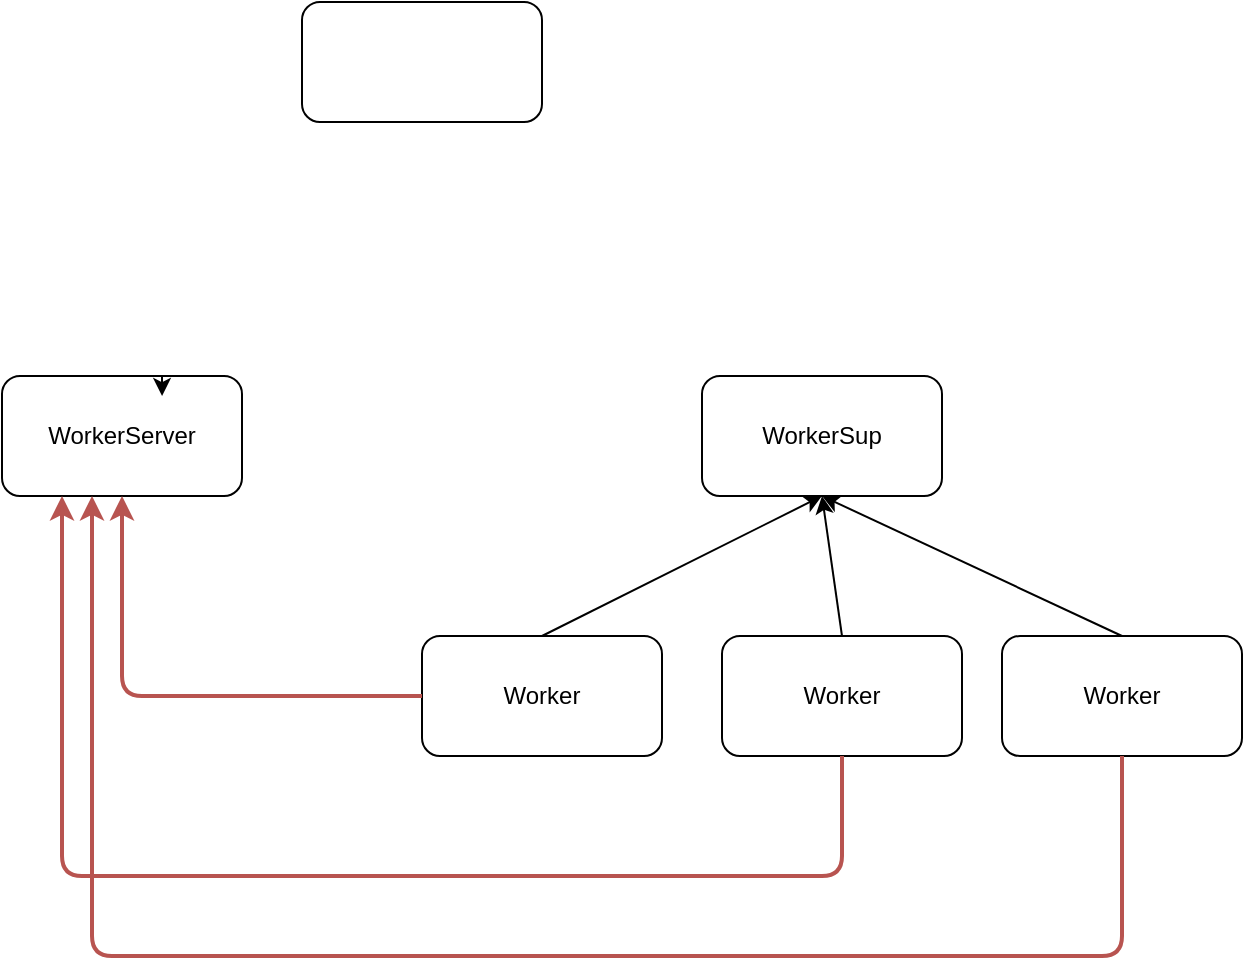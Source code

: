 <mxfile version="12.3.2" type="device" pages="1"><diagram id="hM4FZ55VLWvpEi166SRI" name="Page-1"><mxGraphModel dx="1072" dy="1892" grid="1" gridSize="10" guides="1" tooltips="1" connect="1" arrows="1" fold="1" page="1" pageScale="1" pageWidth="850" pageHeight="1100" math="0" shadow="0"><root><mxCell id="0"/><mxCell id="1" parent="0"/><mxCell id="z_j-pZDI6Cf8xQRfdwCy-1" value="Worker" style="rounded=1;whiteSpace=wrap;html=1;" vertex="1" parent="1"><mxGeometry x="360" y="260" width="120" height="60" as="geometry"/></mxCell><mxCell id="z_j-pZDI6Cf8xQRfdwCy-2" value="WorkerSup" style="rounded=1;whiteSpace=wrap;html=1;" vertex="1" parent="1"><mxGeometry x="500" y="130" width="120" height="60" as="geometry"/></mxCell><mxCell id="z_j-pZDI6Cf8xQRfdwCy-3" value="Worker" style="rounded=1;whiteSpace=wrap;html=1;" vertex="1" parent="1"><mxGeometry x="510" y="260" width="120" height="60" as="geometry"/></mxCell><mxCell id="z_j-pZDI6Cf8xQRfdwCy-4" value="Worker" style="rounded=1;whiteSpace=wrap;html=1;" vertex="1" parent="1"><mxGeometry x="650" y="260" width="120" height="60" as="geometry"/></mxCell><mxCell id="z_j-pZDI6Cf8xQRfdwCy-5" value="" style="endArrow=classic;html=1;entryX=0.5;entryY=1;entryDx=0;entryDy=0;" edge="1" parent="1" target="z_j-pZDI6Cf8xQRfdwCy-2"><mxGeometry width="50" height="50" relative="1" as="geometry"><mxPoint x="420" y="260" as="sourcePoint"/><mxPoint x="410" y="340" as="targetPoint"/></mxGeometry></mxCell><mxCell id="z_j-pZDI6Cf8xQRfdwCy-6" value="" style="endArrow=classic;html=1;entryX=0.5;entryY=1;entryDx=0;entryDy=0;exitX=0.5;exitY=0;exitDx=0;exitDy=0;" edge="1" parent="1" source="z_j-pZDI6Cf8xQRfdwCy-3" target="z_j-pZDI6Cf8xQRfdwCy-2"><mxGeometry width="50" height="50" relative="1" as="geometry"><mxPoint x="430" y="270" as="sourcePoint"/><mxPoint x="570" y="200" as="targetPoint"/></mxGeometry></mxCell><mxCell id="z_j-pZDI6Cf8xQRfdwCy-7" value="" style="endArrow=classic;html=1;entryX=0.5;entryY=1;entryDx=0;entryDy=0;exitX=0.5;exitY=0;exitDx=0;exitDy=0;" edge="1" parent="1" source="z_j-pZDI6Cf8xQRfdwCy-4" target="z_j-pZDI6Cf8xQRfdwCy-2"><mxGeometry width="50" height="50" relative="1" as="geometry"><mxPoint x="580" y="270" as="sourcePoint"/><mxPoint x="570" y="200" as="targetPoint"/></mxGeometry></mxCell><mxCell id="z_j-pZDI6Cf8xQRfdwCy-8" value="WorkerServer" style="rounded=1;whiteSpace=wrap;html=1;" vertex="1" parent="1"><mxGeometry x="150" y="130" width="120" height="60" as="geometry"/></mxCell><mxCell id="z_j-pZDI6Cf8xQRfdwCy-9" style="edgeStyle=orthogonalEdgeStyle;rounded=0;orthogonalLoop=1;jettySize=auto;html=1;exitX=0.75;exitY=0;exitDx=0;exitDy=0;entryX=0.667;entryY=0.167;entryDx=0;entryDy=0;entryPerimeter=0;" edge="1" parent="1" source="z_j-pZDI6Cf8xQRfdwCy-8" target="z_j-pZDI6Cf8xQRfdwCy-8"><mxGeometry relative="1" as="geometry"/></mxCell><mxCell id="z_j-pZDI6Cf8xQRfdwCy-10" value="" style="edgeStyle=elbowEdgeStyle;elbow=vertical;endArrow=classic;html=1;exitX=0;exitY=0.5;exitDx=0;exitDy=0;entryX=0.5;entryY=1;entryDx=0;entryDy=0;strokeWidth=2;fillColor=#f8cecc;strokeColor=#b85450;" edge="1" parent="1" source="z_j-pZDI6Cf8xQRfdwCy-1" target="z_j-pZDI6Cf8xQRfdwCy-8"><mxGeometry width="50" height="50" relative="1" as="geometry"><mxPoint x="150" y="390" as="sourcePoint"/><mxPoint x="200" y="340" as="targetPoint"/><Array as="points"><mxPoint x="300" y="290"/></Array></mxGeometry></mxCell><mxCell id="z_j-pZDI6Cf8xQRfdwCy-11" value="" style="edgeStyle=elbowEdgeStyle;elbow=vertical;endArrow=classic;html=1;exitX=0.5;exitY=1;exitDx=0;exitDy=0;entryX=0.5;entryY=1;entryDx=0;entryDy=0;strokeWidth=2;fillColor=#f8cecc;strokeColor=#b85450;" edge="1" parent="1" source="z_j-pZDI6Cf8xQRfdwCy-3"><mxGeometry width="50" height="50" relative="1" as="geometry"><mxPoint x="330" y="290" as="sourcePoint"/><mxPoint x="180" y="190" as="targetPoint"/><Array as="points"><mxPoint x="370" y="380"/></Array></mxGeometry></mxCell><mxCell id="z_j-pZDI6Cf8xQRfdwCy-12" value="" style="edgeStyle=elbowEdgeStyle;elbow=vertical;endArrow=classic;html=1;exitX=0.5;exitY=1;exitDx=0;exitDy=0;entryX=0.375;entryY=1;entryDx=0;entryDy=0;entryPerimeter=0;fillColor=#f8cecc;strokeColor=#b85450;strokeWidth=2;" edge="1" parent="1" source="z_j-pZDI6Cf8xQRfdwCy-4" target="z_j-pZDI6Cf8xQRfdwCy-8"><mxGeometry width="50" height="50" relative="1" as="geometry"><mxPoint x="580" y="330" as="sourcePoint"/><mxPoint x="190" y="200" as="targetPoint"/><Array as="points"><mxPoint x="390" y="420"/></Array></mxGeometry></mxCell><mxCell id="z_j-pZDI6Cf8xQRfdwCy-13" value="" style="rounded=1;whiteSpace=wrap;html=1;" vertex="1" parent="1"><mxGeometry x="300" y="-57" width="120" height="60" as="geometry"/></mxCell></root></mxGraphModel></diagram></mxfile>